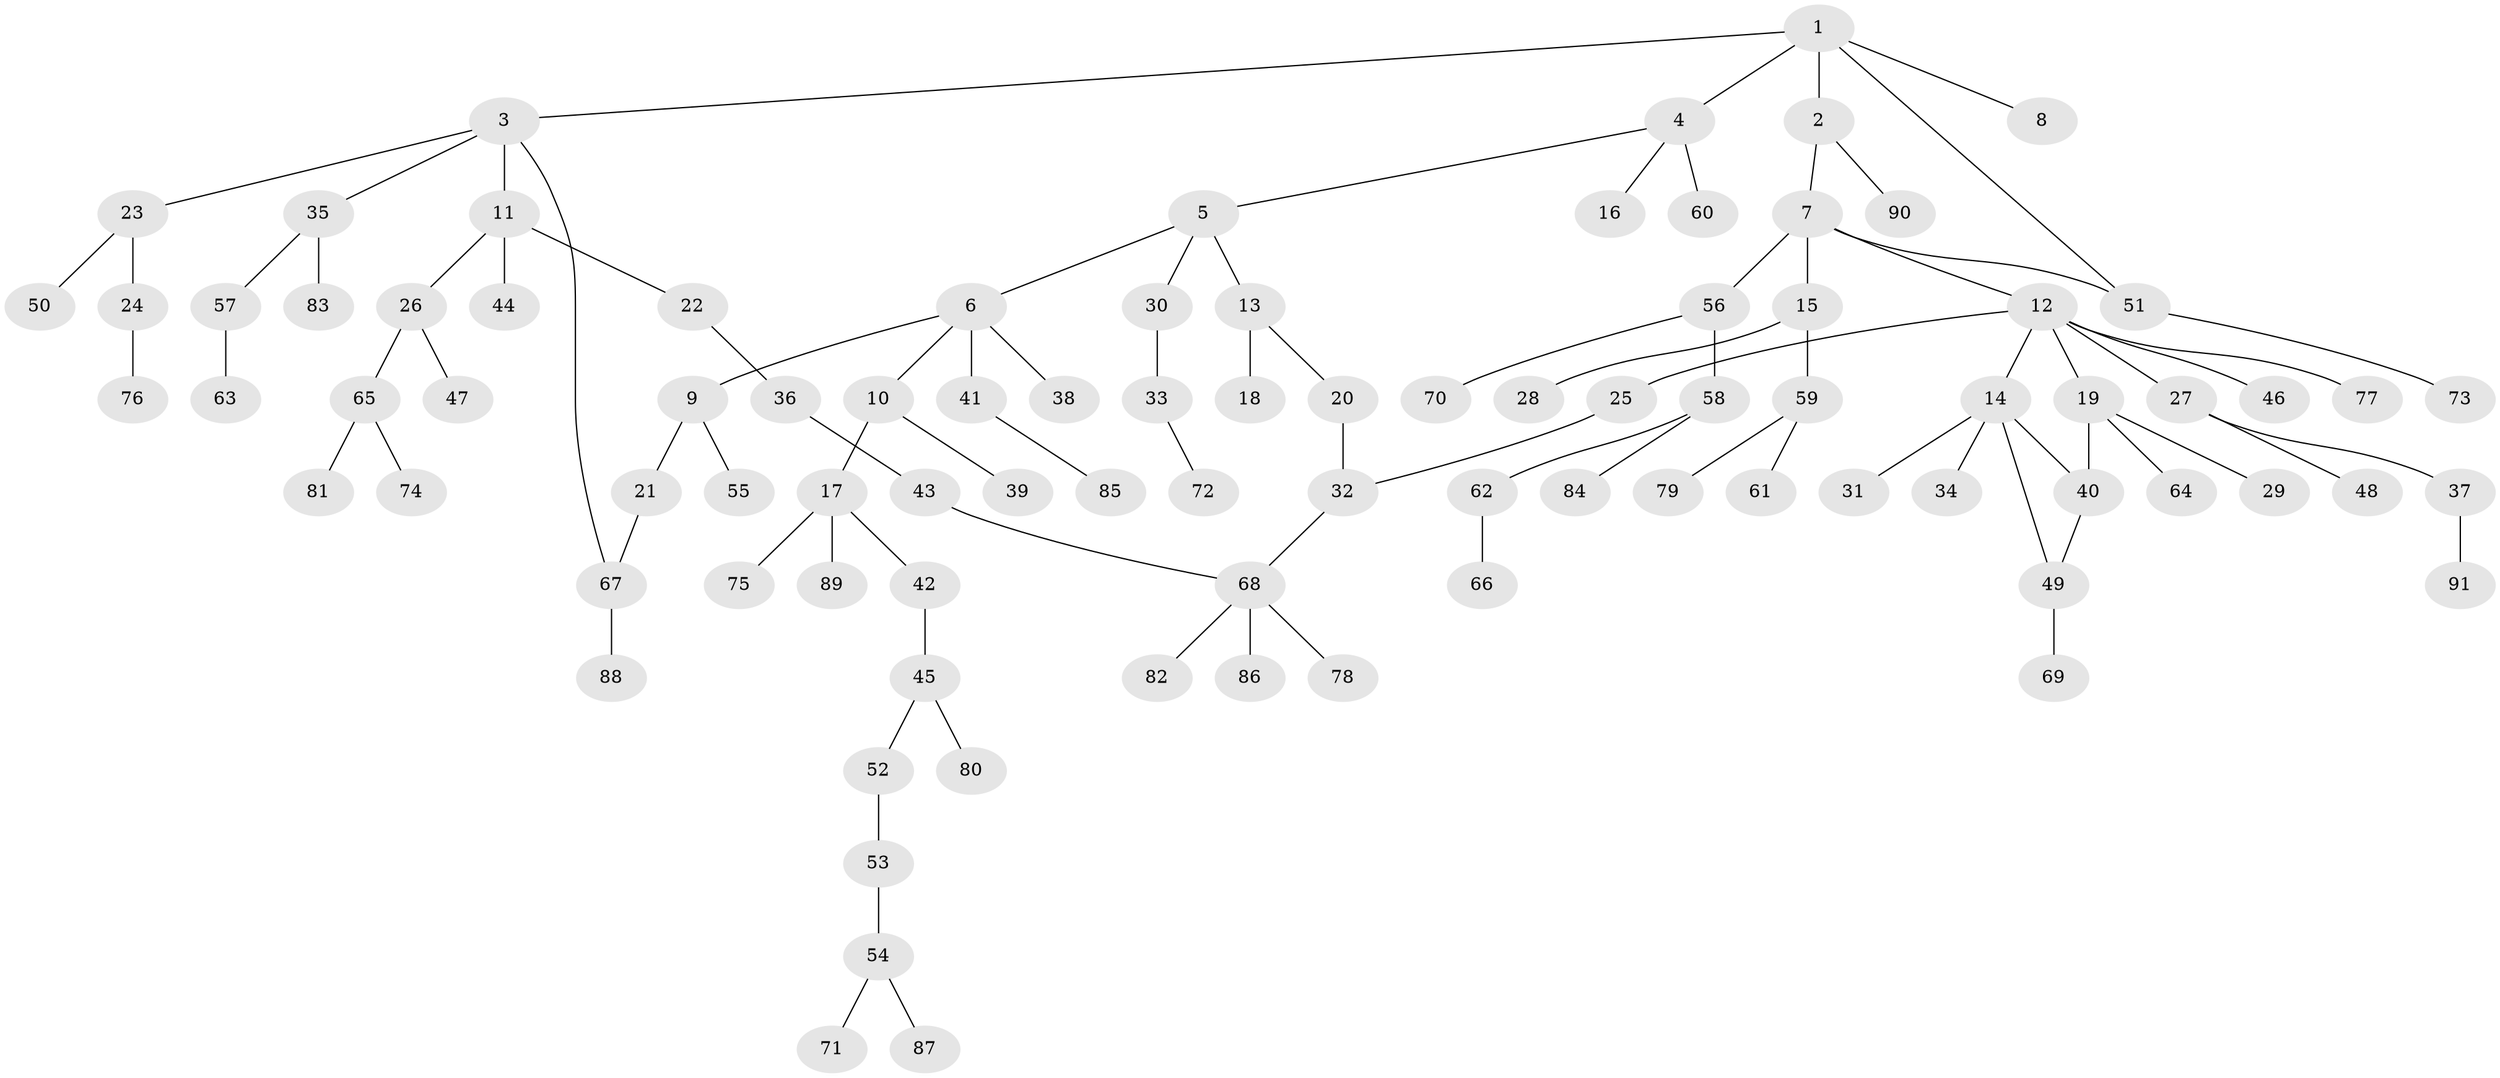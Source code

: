 // Generated by graph-tools (version 1.1) at 2025/49/03/09/25 03:49:17]
// undirected, 91 vertices, 96 edges
graph export_dot {
graph [start="1"]
  node [color=gray90,style=filled];
  1;
  2;
  3;
  4;
  5;
  6;
  7;
  8;
  9;
  10;
  11;
  12;
  13;
  14;
  15;
  16;
  17;
  18;
  19;
  20;
  21;
  22;
  23;
  24;
  25;
  26;
  27;
  28;
  29;
  30;
  31;
  32;
  33;
  34;
  35;
  36;
  37;
  38;
  39;
  40;
  41;
  42;
  43;
  44;
  45;
  46;
  47;
  48;
  49;
  50;
  51;
  52;
  53;
  54;
  55;
  56;
  57;
  58;
  59;
  60;
  61;
  62;
  63;
  64;
  65;
  66;
  67;
  68;
  69;
  70;
  71;
  72;
  73;
  74;
  75;
  76;
  77;
  78;
  79;
  80;
  81;
  82;
  83;
  84;
  85;
  86;
  87;
  88;
  89;
  90;
  91;
  1 -- 2;
  1 -- 3;
  1 -- 4;
  1 -- 8;
  1 -- 51;
  2 -- 7;
  2 -- 90;
  3 -- 11;
  3 -- 23;
  3 -- 35;
  3 -- 67;
  4 -- 5;
  4 -- 16;
  4 -- 60;
  5 -- 6;
  5 -- 13;
  5 -- 30;
  6 -- 9;
  6 -- 10;
  6 -- 38;
  6 -- 41;
  7 -- 12;
  7 -- 15;
  7 -- 56;
  7 -- 51;
  9 -- 21;
  9 -- 55;
  10 -- 17;
  10 -- 39;
  11 -- 22;
  11 -- 26;
  11 -- 44;
  12 -- 14;
  12 -- 19;
  12 -- 25;
  12 -- 27;
  12 -- 46;
  12 -- 77;
  13 -- 18;
  13 -- 20;
  14 -- 31;
  14 -- 34;
  14 -- 49;
  14 -- 40;
  15 -- 28;
  15 -- 59;
  17 -- 42;
  17 -- 75;
  17 -- 89;
  19 -- 29;
  19 -- 40;
  19 -- 64;
  20 -- 32;
  21 -- 67;
  22 -- 36;
  23 -- 24;
  23 -- 50;
  24 -- 76;
  25 -- 32;
  26 -- 47;
  26 -- 65;
  27 -- 37;
  27 -- 48;
  30 -- 33;
  32 -- 68;
  33 -- 72;
  35 -- 57;
  35 -- 83;
  36 -- 43;
  37 -- 91;
  40 -- 49;
  41 -- 85;
  42 -- 45;
  43 -- 68;
  45 -- 52;
  45 -- 80;
  49 -- 69;
  51 -- 73;
  52 -- 53;
  53 -- 54;
  54 -- 71;
  54 -- 87;
  56 -- 58;
  56 -- 70;
  57 -- 63;
  58 -- 62;
  58 -- 84;
  59 -- 61;
  59 -- 79;
  62 -- 66;
  65 -- 74;
  65 -- 81;
  67 -- 88;
  68 -- 78;
  68 -- 82;
  68 -- 86;
}
